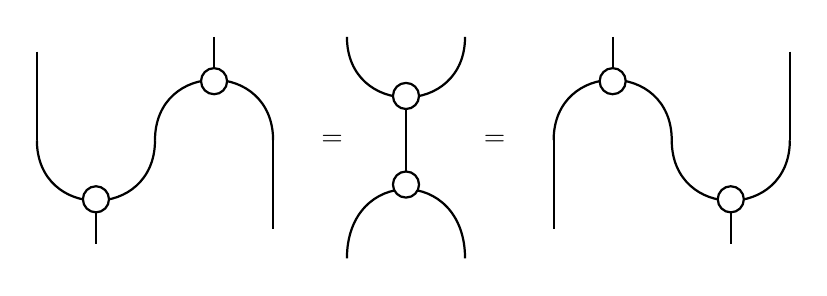 \begin{tikzpicture}[scale=0.75]
	\begin{pgfonlayer}{nodelayer}
		\node [style=none] (0) at (-2, 1.5) {$=$};
		\node [style=none] (1) at (0.75, 1.5) {$=$};
		\node [style=none] (2) at (0.25, 3.25) {};
		\node [style=none] (3) at (-1.75, 3.25) {};
		\node [draw, thick, style=none, minimum size=0.2 cm, circle, fill=white] (4) at (-0.75, 2.25) {};
		\node [style=none] (5) at (-1.75, -0.5) {};
		\node [style=none] (6) at (0.25, -0.5) {};
		\node [draw, thick, style=none, minimum size=0.2 cm, circle, fill=white] (7) at (-0.75, 0.75) {};
		\node [style=none] (8) at (-4, 3.25) {};
		\node [draw, thick, style=none, minimum size=0.2 cm, circle, fill=white] (9) at (-4, 2.5) {};
		\node [style=none] (10) at (-5, 1.5) {};
		\node [style=none] (11) at (-3, 1.5) {};
		\node [draw, thick, style=none, minimum size=0.2 cm, circle, fill=white] (12) at (-6, 0.5) {};
		\node [style=none] (13) at (-7, 1.5) {};
		\node [style=none] (14) at (-3, 0) {};
		\node [style=none] (15) at (-7, 3) {};
		\node [style=none] (16) at (-6, -0.25) {};
		\node [style=none] (17) at (1.75, 0) {};
		\node [style=none] (18) at (1.75, 1.5) {};
		\node [style=none] (19) at (3.75, 1.5) {};
		\node [style=none] (20) at (5.75, 1.5) {};
		\node [style=none] (21) at (1.75, 1.5) {};
		\node [draw, thick, style=none, minimum size=0.2 cm, circle, fill=white] (22) at (2.75, 2.5) {};
		\node [draw, thick, style=none, minimum size=0.2 cm, circle, fill=white] (23) at (4.75, 0.5) {};
		\node [style=none] (24) at (4.75, -0.25) {};
		\node [style=none] (25) at (2.75, 3.25) {};
		\node [style=none] (26) at (5.75, 3) {};
		\node [style=none] (27) at (3.75, 1.5) {};
	\end{pgfonlayer}
	\begin{pgfonlayer}{edgelayer}
		\draw [thick, bend left=90, looseness=1.75] (2.center) to (3.center);
		\draw [style=thick, bend left=90, looseness=2.00] (5.center) to (6.center);
		\draw [style=thick] (4.center) to (7.center);
		\draw [style=thick] (8.center) to (9.center);
		\draw [style=thick, bend left=90, looseness=1.75] (10.center) to (11.center);
		\draw [style=thick] (11.center) to (14.center);
		\draw [style=thick] (15.center) to (13.center);
		\draw [style=thick] (12.center) to (16.center);
		\draw [style=thick] (17.center) to (18.center);
		\draw [style=thick, bend left=90, looseness=1.75] (21.center) to (19.center);
		\draw [style=thick] (23.center) to (24.center);
		\draw [style=thick] (25.center) to (22.center);
		\draw [style=thick] (26.center) to (20.center);
		\draw [thick, bend right=90, looseness=1.75] (13.center) to (10.center);
		\draw [thick, bend right=90, looseness=1.75] (27.center) to (20.center);
	\end{pgfonlayer}
\end{tikzpicture}